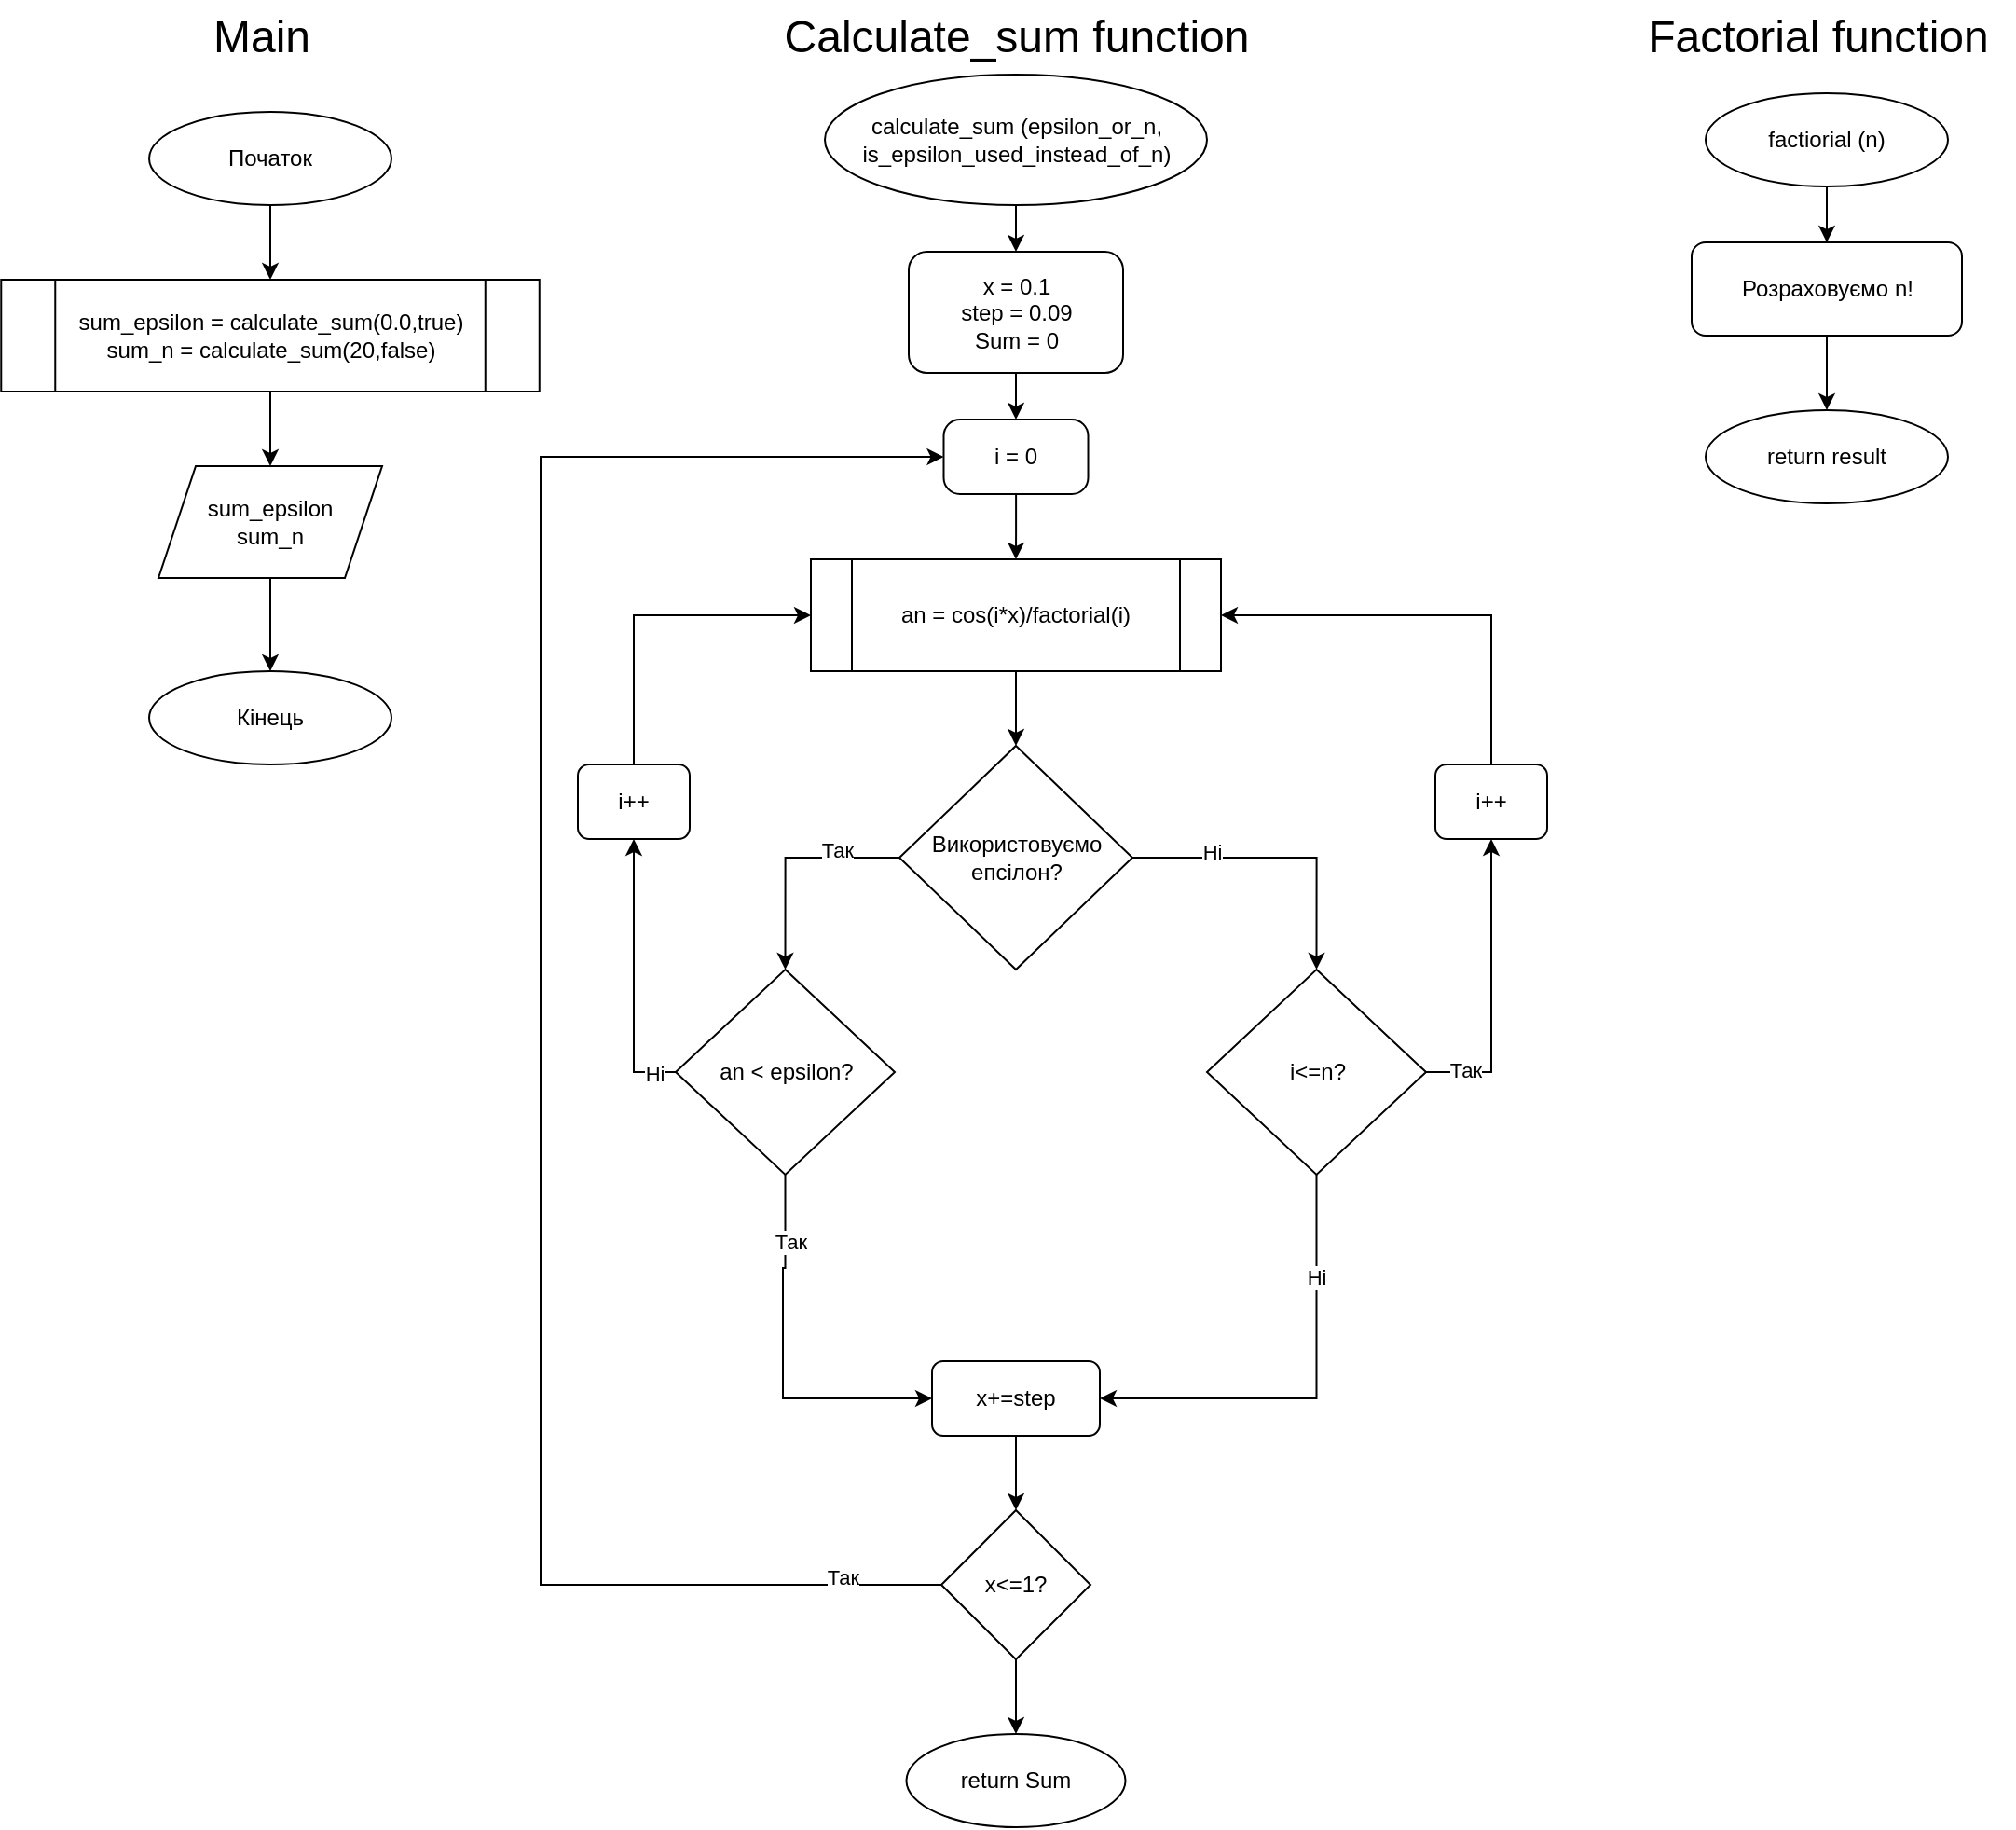 <mxfile version="24.7.17">
  <diagram name="Page-1" id="XjKNdMhh2U0nfwWWohRo">
    <mxGraphModel dx="782" dy="316" grid="1" gridSize="10" guides="1" tooltips="1" connect="1" arrows="1" fold="1" page="1" pageScale="1" pageWidth="850" pageHeight="1100" math="0" shadow="0">
      <root>
        <mxCell id="0" />
        <mxCell id="1" parent="0" />
        <mxCell id="MJ7d8MGrej0oFUK3ACLP-37" value="" style="edgeStyle=orthogonalEdgeStyle;rounded=0;orthogonalLoop=1;jettySize=auto;html=1;" edge="1" parent="1" source="MJ7d8MGrej0oFUK3ACLP-1" target="MJ7d8MGrej0oFUK3ACLP-35">
          <mxGeometry relative="1" as="geometry" />
        </mxCell>
        <mxCell id="MJ7d8MGrej0oFUK3ACLP-1" value="Початок" style="ellipse;whiteSpace=wrap;html=1;" vertex="1" parent="1">
          <mxGeometry x="120" y="90" width="130" height="50" as="geometry" />
        </mxCell>
        <mxCell id="MJ7d8MGrej0oFUK3ACLP-2" value="&lt;font style=&quot;font-size: 24px;&quot;&gt;Main&lt;/font&gt;" style="text;html=1;align=center;verticalAlign=middle;resizable=0;points=[];autosize=1;strokeColor=none;fillColor=none;" vertex="1" parent="1">
          <mxGeometry x="140" y="30" width="80" height="40" as="geometry" />
        </mxCell>
        <mxCell id="MJ7d8MGrej0oFUK3ACLP-3" value="&lt;font style=&quot;font-size: 24px;&quot;&gt;Factorial function&lt;/font&gt;" style="text;html=1;align=center;verticalAlign=middle;resizable=0;points=[];autosize=1;strokeColor=none;fillColor=none;" vertex="1" parent="1">
          <mxGeometry x="910" y="30" width="210" height="40" as="geometry" />
        </mxCell>
        <mxCell id="MJ7d8MGrej0oFUK3ACLP-7" style="edgeStyle=orthogonalEdgeStyle;rounded=0;orthogonalLoop=1;jettySize=auto;html=1;entryX=0.5;entryY=0;entryDx=0;entryDy=0;" edge="1" parent="1" source="MJ7d8MGrej0oFUK3ACLP-4" target="MJ7d8MGrej0oFUK3ACLP-5">
          <mxGeometry relative="1" as="geometry" />
        </mxCell>
        <mxCell id="MJ7d8MGrej0oFUK3ACLP-4" value="factiorial (n)" style="ellipse;whiteSpace=wrap;html=1;" vertex="1" parent="1">
          <mxGeometry x="955" y="80" width="130" height="50" as="geometry" />
        </mxCell>
        <mxCell id="MJ7d8MGrej0oFUK3ACLP-8" style="edgeStyle=orthogonalEdgeStyle;rounded=0;orthogonalLoop=1;jettySize=auto;html=1;entryX=0.5;entryY=0;entryDx=0;entryDy=0;" edge="1" parent="1" source="MJ7d8MGrej0oFUK3ACLP-5" target="MJ7d8MGrej0oFUK3ACLP-6">
          <mxGeometry relative="1" as="geometry" />
        </mxCell>
        <mxCell id="MJ7d8MGrej0oFUK3ACLP-5" value="Розраховуємо n!" style="rounded=1;whiteSpace=wrap;html=1;" vertex="1" parent="1">
          <mxGeometry x="947.5" y="160" width="145" height="50" as="geometry" />
        </mxCell>
        <mxCell id="MJ7d8MGrej0oFUK3ACLP-6" value="return result" style="ellipse;whiteSpace=wrap;html=1;" vertex="1" parent="1">
          <mxGeometry x="955" y="250" width="130" height="50" as="geometry" />
        </mxCell>
        <mxCell id="MJ7d8MGrej0oFUK3ACLP-9" value="&lt;font style=&quot;font-size: 24px;&quot;&gt;Calculate_sum function&lt;/font&gt;" style="text;html=1;align=center;verticalAlign=middle;resizable=0;points=[];autosize=1;strokeColor=none;fillColor=none;" vertex="1" parent="1">
          <mxGeometry x="450" y="30" width="270" height="40" as="geometry" />
        </mxCell>
        <mxCell id="MJ7d8MGrej0oFUK3ACLP-30" style="edgeStyle=orthogonalEdgeStyle;rounded=0;orthogonalLoop=1;jettySize=auto;html=1;entryX=0.5;entryY=0;entryDx=0;entryDy=0;" edge="1" parent="1" source="MJ7d8MGrej0oFUK3ACLP-11" target="MJ7d8MGrej0oFUK3ACLP-16">
          <mxGeometry relative="1" as="geometry" />
        </mxCell>
        <mxCell id="MJ7d8MGrej0oFUK3ACLP-11" value="calculate_sum (epsilon_or_n, is_epsilon_used_instead_of_n)" style="ellipse;whiteSpace=wrap;html=1;" vertex="1" parent="1">
          <mxGeometry x="482.5" y="70" width="205" height="70" as="geometry" />
        </mxCell>
        <mxCell id="MJ7d8MGrej0oFUK3ACLP-27" style="edgeStyle=orthogonalEdgeStyle;rounded=0;orthogonalLoop=1;jettySize=auto;html=1;entryX=0.5;entryY=0;entryDx=0;entryDy=0;" edge="1" parent="1" source="MJ7d8MGrej0oFUK3ACLP-57" target="MJ7d8MGrej0oFUK3ACLP-19">
          <mxGeometry relative="1" as="geometry" />
        </mxCell>
        <mxCell id="MJ7d8MGrej0oFUK3ACLP-16" value="&lt;div&gt;x = 0.1&lt;/div&gt;&lt;div&gt;step = 0.09&lt;/div&gt;&lt;div&gt;Sum = 0&lt;/div&gt;" style="rounded=1;whiteSpace=wrap;html=1;" vertex="1" parent="1">
          <mxGeometry x="527.5" y="165" width="115" height="65" as="geometry" />
        </mxCell>
        <mxCell id="MJ7d8MGrej0oFUK3ACLP-42" style="edgeStyle=orthogonalEdgeStyle;rounded=0;orthogonalLoop=1;jettySize=auto;html=1;entryX=0.5;entryY=0;entryDx=0;entryDy=0;" edge="1" parent="1" source="MJ7d8MGrej0oFUK3ACLP-19" target="MJ7d8MGrej0oFUK3ACLP-41">
          <mxGeometry relative="1" as="geometry" />
        </mxCell>
        <mxCell id="MJ7d8MGrej0oFUK3ACLP-19" value="an = cos(i*x)/factorial(i)" style="shape=process;whiteSpace=wrap;html=1;backgroundOutline=1;" vertex="1" parent="1">
          <mxGeometry x="475" y="330" width="220" height="60" as="geometry" />
        </mxCell>
        <mxCell id="MJ7d8MGrej0oFUK3ACLP-32" value="Кінець" style="ellipse;whiteSpace=wrap;html=1;" vertex="1" parent="1">
          <mxGeometry x="120" y="390" width="130" height="50" as="geometry" />
        </mxCell>
        <mxCell id="MJ7d8MGrej0oFUK3ACLP-38" value="" style="edgeStyle=orthogonalEdgeStyle;rounded=0;orthogonalLoop=1;jettySize=auto;html=1;" edge="1" parent="1" source="MJ7d8MGrej0oFUK3ACLP-35" target="MJ7d8MGrej0oFUK3ACLP-36">
          <mxGeometry relative="1" as="geometry" />
        </mxCell>
        <mxCell id="MJ7d8MGrej0oFUK3ACLP-35" value="sum_epsilon = calculate_sum(0.0,true)&lt;div&gt;sum_n = calculate_sum(20,false)&lt;/div&gt;" style="shape=process;whiteSpace=wrap;html=1;backgroundOutline=1;" vertex="1" parent="1">
          <mxGeometry x="40.63" y="180" width="288.75" height="60" as="geometry" />
        </mxCell>
        <mxCell id="MJ7d8MGrej0oFUK3ACLP-39" value="" style="edgeStyle=orthogonalEdgeStyle;rounded=0;orthogonalLoop=1;jettySize=auto;html=1;" edge="1" parent="1" source="MJ7d8MGrej0oFUK3ACLP-36" target="MJ7d8MGrej0oFUK3ACLP-32">
          <mxGeometry relative="1" as="geometry" />
        </mxCell>
        <mxCell id="MJ7d8MGrej0oFUK3ACLP-36" value="sum_epsilon&lt;div&gt;sum_n&lt;/div&gt;" style="shape=parallelogram;perimeter=parallelogramPerimeter;whiteSpace=wrap;html=1;fixedSize=1;" vertex="1" parent="1">
          <mxGeometry x="125" y="280" width="120" height="60" as="geometry" />
        </mxCell>
        <mxCell id="MJ7d8MGrej0oFUK3ACLP-44" style="edgeStyle=orthogonalEdgeStyle;rounded=0;orthogonalLoop=1;jettySize=auto;html=1;entryX=0.5;entryY=0;entryDx=0;entryDy=0;" edge="1" parent="1" source="MJ7d8MGrej0oFUK3ACLP-41" target="MJ7d8MGrej0oFUK3ACLP-43">
          <mxGeometry relative="1" as="geometry" />
        </mxCell>
        <mxCell id="MJ7d8MGrej0oFUK3ACLP-47" value="Так" style="edgeLabel;html=1;align=center;verticalAlign=middle;resizable=0;points=[];" vertex="1" connectable="0" parent="MJ7d8MGrej0oFUK3ACLP-44">
          <mxGeometry x="-0.451" y="-4" relative="1" as="geometry">
            <mxPoint as="offset" />
          </mxGeometry>
        </mxCell>
        <mxCell id="MJ7d8MGrej0oFUK3ACLP-62" style="edgeStyle=orthogonalEdgeStyle;rounded=0;orthogonalLoop=1;jettySize=auto;html=1;entryX=0.5;entryY=0;entryDx=0;entryDy=0;" edge="1" parent="1" source="MJ7d8MGrej0oFUK3ACLP-41" target="MJ7d8MGrej0oFUK3ACLP-61">
          <mxGeometry relative="1" as="geometry" />
        </mxCell>
        <mxCell id="MJ7d8MGrej0oFUK3ACLP-71" value="Ні" style="edgeLabel;html=1;align=center;verticalAlign=middle;resizable=0;points=[];" vertex="1" connectable="0" parent="MJ7d8MGrej0oFUK3ACLP-62">
          <mxGeometry x="-0.464" y="3" relative="1" as="geometry">
            <mxPoint as="offset" />
          </mxGeometry>
        </mxCell>
        <mxCell id="MJ7d8MGrej0oFUK3ACLP-41" value="Використовуємо епсілон?" style="rhombus;whiteSpace=wrap;html=1;" vertex="1" parent="1">
          <mxGeometry x="522.5" y="430" width="125" height="120" as="geometry" />
        </mxCell>
        <mxCell id="MJ7d8MGrej0oFUK3ACLP-50" style="edgeStyle=orthogonalEdgeStyle;rounded=0;orthogonalLoop=1;jettySize=auto;html=1;entryX=0.5;entryY=1;entryDx=0;entryDy=0;" edge="1" parent="1" source="MJ7d8MGrej0oFUK3ACLP-43" target="MJ7d8MGrej0oFUK3ACLP-49">
          <mxGeometry relative="1" as="geometry">
            <Array as="points">
              <mxPoint x="380" y="605" />
            </Array>
          </mxGeometry>
        </mxCell>
        <mxCell id="MJ7d8MGrej0oFUK3ACLP-70" value="Ні" style="edgeLabel;html=1;align=center;verticalAlign=middle;resizable=0;points=[];" vertex="1" connectable="0" parent="MJ7d8MGrej0oFUK3ACLP-50">
          <mxGeometry x="-0.839" y="1" relative="1" as="geometry">
            <mxPoint as="offset" />
          </mxGeometry>
        </mxCell>
        <mxCell id="MJ7d8MGrej0oFUK3ACLP-55" style="edgeStyle=orthogonalEdgeStyle;rounded=0;orthogonalLoop=1;jettySize=auto;html=1;entryX=0;entryY=0.5;entryDx=0;entryDy=0;" edge="1" parent="1" source="MJ7d8MGrej0oFUK3ACLP-43" target="MJ7d8MGrej0oFUK3ACLP-52">
          <mxGeometry relative="1" as="geometry">
            <Array as="points">
              <mxPoint x="461" y="710" />
              <mxPoint x="460" y="710" />
              <mxPoint x="460" y="780" />
            </Array>
          </mxGeometry>
        </mxCell>
        <mxCell id="MJ7d8MGrej0oFUK3ACLP-69" value="Так" style="edgeLabel;html=1;align=center;verticalAlign=middle;resizable=0;points=[];" vertex="1" connectable="0" parent="MJ7d8MGrej0oFUK3ACLP-55">
          <mxGeometry x="-0.648" y="2" relative="1" as="geometry">
            <mxPoint as="offset" />
          </mxGeometry>
        </mxCell>
        <mxCell id="MJ7d8MGrej0oFUK3ACLP-43" value="an &amp;lt; epsilon?" style="rhombus;whiteSpace=wrap;html=1;" vertex="1" parent="1">
          <mxGeometry x="402.5" y="550" width="117.5" height="110" as="geometry" />
        </mxCell>
        <mxCell id="MJ7d8MGrej0oFUK3ACLP-51" style="edgeStyle=orthogonalEdgeStyle;rounded=0;orthogonalLoop=1;jettySize=auto;html=1;entryX=0;entryY=0.5;entryDx=0;entryDy=0;" edge="1" parent="1" source="MJ7d8MGrej0oFUK3ACLP-49" target="MJ7d8MGrej0oFUK3ACLP-19">
          <mxGeometry relative="1" as="geometry">
            <Array as="points">
              <mxPoint x="380" y="360" />
            </Array>
          </mxGeometry>
        </mxCell>
        <mxCell id="MJ7d8MGrej0oFUK3ACLP-49" value="i++" style="rounded=1;whiteSpace=wrap;html=1;" vertex="1" parent="1">
          <mxGeometry x="350" y="440" width="60" height="40" as="geometry" />
        </mxCell>
        <mxCell id="MJ7d8MGrej0oFUK3ACLP-54" style="edgeStyle=orthogonalEdgeStyle;rounded=0;orthogonalLoop=1;jettySize=auto;html=1;entryX=0.5;entryY=0;entryDx=0;entryDy=0;" edge="1" parent="1" source="MJ7d8MGrej0oFUK3ACLP-52" target="MJ7d8MGrej0oFUK3ACLP-53">
          <mxGeometry relative="1" as="geometry" />
        </mxCell>
        <mxCell id="MJ7d8MGrej0oFUK3ACLP-52" value="x+=step" style="rounded=1;whiteSpace=wrap;html=1;" vertex="1" parent="1">
          <mxGeometry x="540" y="760" width="90" height="40" as="geometry" />
        </mxCell>
        <mxCell id="MJ7d8MGrej0oFUK3ACLP-60" style="edgeStyle=orthogonalEdgeStyle;rounded=0;orthogonalLoop=1;jettySize=auto;html=1;entryX=0;entryY=0.5;entryDx=0;entryDy=0;" edge="1" parent="1" source="MJ7d8MGrej0oFUK3ACLP-53" target="MJ7d8MGrej0oFUK3ACLP-57">
          <mxGeometry relative="1" as="geometry">
            <Array as="points">
              <mxPoint x="330" y="880" />
              <mxPoint x="330" y="275" />
            </Array>
          </mxGeometry>
        </mxCell>
        <mxCell id="MJ7d8MGrej0oFUK3ACLP-72" value="Так" style="edgeLabel;html=1;align=center;verticalAlign=middle;resizable=0;points=[];" vertex="1" connectable="0" parent="MJ7d8MGrej0oFUK3ACLP-60">
          <mxGeometry x="-0.897" y="-4" relative="1" as="geometry">
            <mxPoint as="offset" />
          </mxGeometry>
        </mxCell>
        <mxCell id="MJ7d8MGrej0oFUK3ACLP-74" value="" style="edgeStyle=orthogonalEdgeStyle;rounded=0;orthogonalLoop=1;jettySize=auto;html=1;" edge="1" parent="1" source="MJ7d8MGrej0oFUK3ACLP-53" target="MJ7d8MGrej0oFUK3ACLP-73">
          <mxGeometry relative="1" as="geometry" />
        </mxCell>
        <mxCell id="MJ7d8MGrej0oFUK3ACLP-53" value="x&amp;lt;=1?" style="rhombus;whiteSpace=wrap;html=1;" vertex="1" parent="1">
          <mxGeometry x="545" y="840" width="80" height="80" as="geometry" />
        </mxCell>
        <mxCell id="MJ7d8MGrej0oFUK3ACLP-59" value="" style="edgeStyle=orthogonalEdgeStyle;rounded=0;orthogonalLoop=1;jettySize=auto;html=1;entryX=0.5;entryY=0;entryDx=0;entryDy=0;" edge="1" parent="1" source="MJ7d8MGrej0oFUK3ACLP-16" target="MJ7d8MGrej0oFUK3ACLP-57">
          <mxGeometry relative="1" as="geometry">
            <mxPoint x="585" y="230" as="sourcePoint" />
            <mxPoint x="585" y="330" as="targetPoint" />
          </mxGeometry>
        </mxCell>
        <mxCell id="MJ7d8MGrej0oFUK3ACLP-57" value="&lt;div&gt;&lt;span style=&quot;background-color: initial;&quot;&gt;i = 0&lt;/span&gt;&lt;/div&gt;" style="rounded=1;whiteSpace=wrap;html=1;arcSize=22;" vertex="1" parent="1">
          <mxGeometry x="546.25" y="255" width="77.5" height="40" as="geometry" />
        </mxCell>
        <mxCell id="MJ7d8MGrej0oFUK3ACLP-63" style="edgeStyle=orthogonalEdgeStyle;rounded=0;orthogonalLoop=1;jettySize=auto;html=1;entryX=1;entryY=0.5;entryDx=0;entryDy=0;" edge="1" parent="1" source="MJ7d8MGrej0oFUK3ACLP-61" target="MJ7d8MGrej0oFUK3ACLP-52">
          <mxGeometry relative="1" as="geometry">
            <Array as="points">
              <mxPoint x="746" y="780" />
            </Array>
          </mxGeometry>
        </mxCell>
        <mxCell id="MJ7d8MGrej0oFUK3ACLP-68" value="Ні" style="edgeLabel;html=1;align=center;verticalAlign=middle;resizable=0;points=[];" vertex="1" connectable="0" parent="MJ7d8MGrej0oFUK3ACLP-63">
          <mxGeometry x="-0.539" y="-1" relative="1" as="geometry">
            <mxPoint as="offset" />
          </mxGeometry>
        </mxCell>
        <mxCell id="MJ7d8MGrej0oFUK3ACLP-65" style="edgeStyle=orthogonalEdgeStyle;rounded=0;orthogonalLoop=1;jettySize=auto;html=1;entryX=0.5;entryY=1;entryDx=0;entryDy=0;" edge="1" parent="1" source="MJ7d8MGrej0oFUK3ACLP-61" target="MJ7d8MGrej0oFUK3ACLP-64">
          <mxGeometry relative="1" as="geometry" />
        </mxCell>
        <mxCell id="MJ7d8MGrej0oFUK3ACLP-67" value="Так" style="edgeLabel;html=1;align=center;verticalAlign=middle;resizable=0;points=[];" vertex="1" connectable="0" parent="MJ7d8MGrej0oFUK3ACLP-65">
          <mxGeometry x="-0.736" y="1" relative="1" as="geometry">
            <mxPoint as="offset" />
          </mxGeometry>
        </mxCell>
        <mxCell id="MJ7d8MGrej0oFUK3ACLP-61" value="i&amp;lt;=n?" style="rhombus;whiteSpace=wrap;html=1;" vertex="1" parent="1">
          <mxGeometry x="687.5" y="550" width="117.5" height="110" as="geometry" />
        </mxCell>
        <mxCell id="MJ7d8MGrej0oFUK3ACLP-66" style="edgeStyle=orthogonalEdgeStyle;rounded=0;orthogonalLoop=1;jettySize=auto;html=1;entryX=1;entryY=0.5;entryDx=0;entryDy=0;" edge="1" parent="1" source="MJ7d8MGrej0oFUK3ACLP-64" target="MJ7d8MGrej0oFUK3ACLP-19">
          <mxGeometry relative="1" as="geometry">
            <Array as="points">
              <mxPoint x="840" y="360" />
            </Array>
          </mxGeometry>
        </mxCell>
        <mxCell id="MJ7d8MGrej0oFUK3ACLP-64" value="i++" style="rounded=1;whiteSpace=wrap;html=1;" vertex="1" parent="1">
          <mxGeometry x="810" y="440" width="60" height="40" as="geometry" />
        </mxCell>
        <mxCell id="MJ7d8MGrej0oFUK3ACLP-73" value="return Sum" style="ellipse;whiteSpace=wrap;html=1;" vertex="1" parent="1">
          <mxGeometry x="526.25" y="960" width="117.5" height="50" as="geometry" />
        </mxCell>
      </root>
    </mxGraphModel>
  </diagram>
</mxfile>
